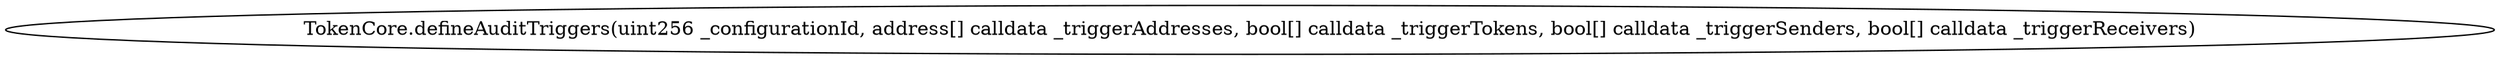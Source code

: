 digraph "" {
	graph [bb="0,0,1525.8,36"];
	node [label="\N"];
	"TokenCore.defineAuditTriggers(uint256 _configurationId, address[] calldata _triggerAddresses, bool[] calldata _triggerTokens, bool[] \
calldata _triggerSenders, bool[] calldata _triggerReceivers)"	 [height=0.5,
		pos="762.92,18",
		width=21.192];
}
digraph "" {
	graph [bb="0,0,1525.8,36"];
	node [label="\N"];
	"TokenCore.defineAuditTriggers(uint256 _configurationId, address[] calldata _triggerAddresses, bool[] calldata _triggerTokens, bool[] \
calldata _triggerSenders, bool[] calldata _triggerReceivers)"	 [height=0.5,
		pos="762.92,18",
		width=21.192];
}
digraph "" {
	graph [bb="0,0,1525.8,36"];
	node [label="\N"];
	"TokenCore.defineAuditTriggers(uint256 _configurationId, address[] calldata _triggerAddresses, bool[] calldata _triggerTokens, bool[] \
calldata _triggerSenders, bool[] calldata _triggerReceivers)"	 [height=0.5,
		pos="762.92,18",
		width=21.192];
}
digraph "" {
	graph [bb="0,0,1525.8,36"];
	node [label="\N"];
	"TokenCore.defineAuditTriggers(uint256 _configurationId, address[] calldata _triggerAddresses, bool[] calldata _triggerTokens, bool[] \
calldata _triggerSenders, bool[] calldata _triggerReceivers)"	 [height=0.5,
		pos="762.92,18",
		width=21.192];
}
digraph "" {
	graph [bb="0,0,1525.8,36"];
	node [label="\N"];
	"TokenCore.defineAuditTriggers(uint256 _configurationId, address[] calldata _triggerAddresses, bool[] calldata _triggerTokens, bool[] \
calldata _triggerSenders, bool[] calldata _triggerReceivers)"	 [height=0.5,
		pos="762.92,18",
		width=21.192];
}

